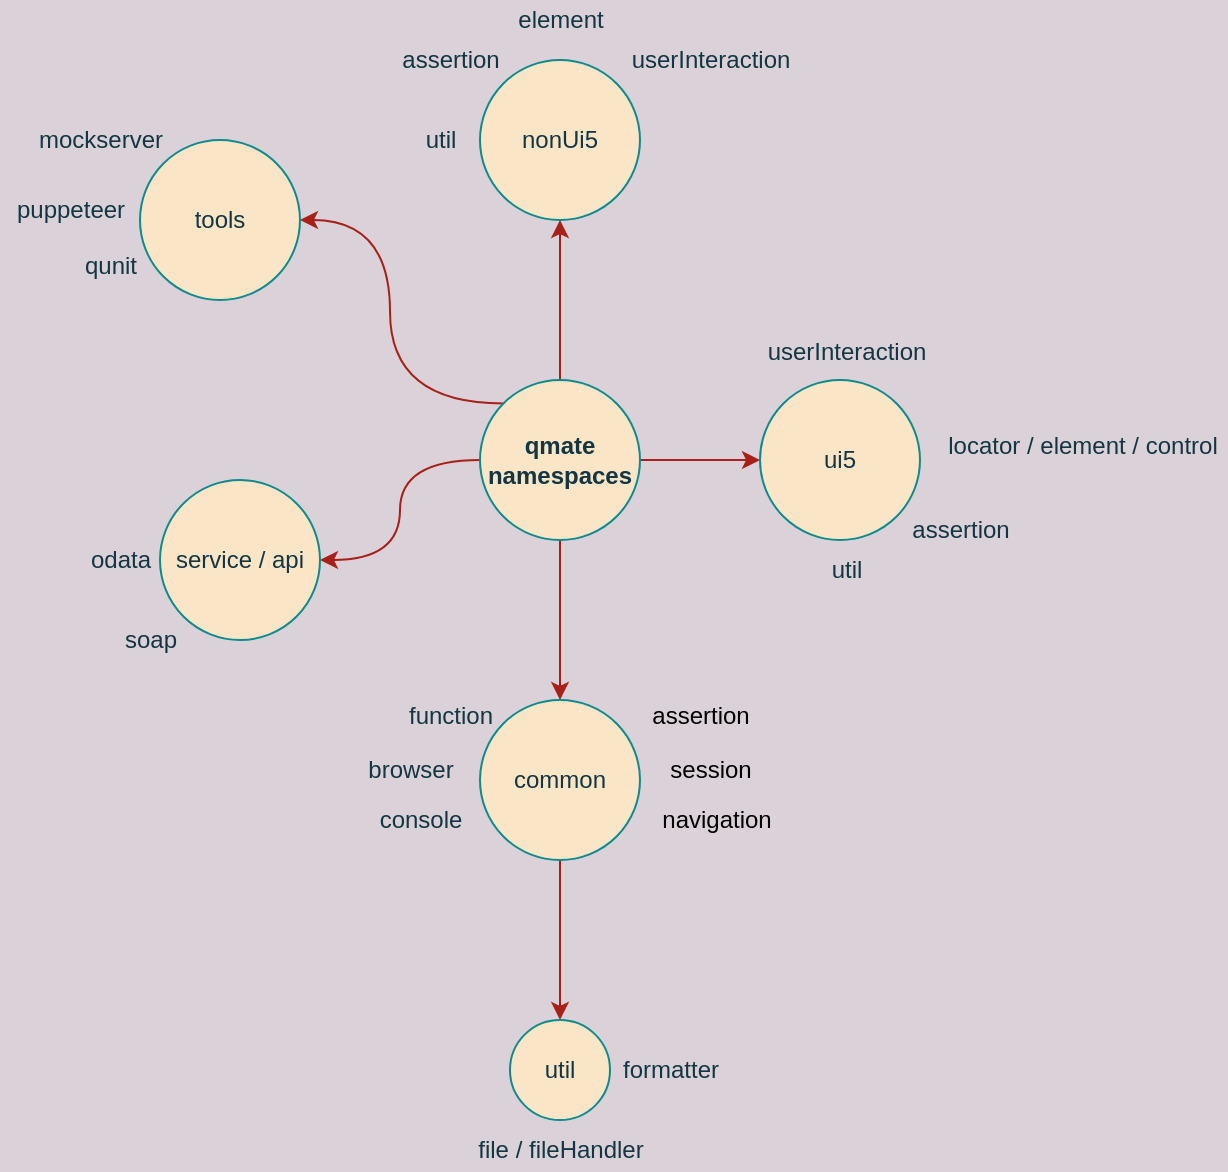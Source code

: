 <mxfile>
    <diagram id="JSFB8S6SOebOoloYSi39" name="Structure">
        <mxGraphModel dx="1140" dy="917" grid="0" gridSize="10" guides="1" tooltips="1" connect="1" arrows="1" fold="1" page="1" pageScale="1" pageWidth="850" pageHeight="1100" background="#DAD2D8" math="0" shadow="0">
            <root>
                <mxCell id="0"/>
                <mxCell id="1" parent="0"/>
                <mxCell id="11" value="" style="edgeStyle=orthogonalEdgeStyle;orthogonalLoop=1;jettySize=auto;html=1;labelBackgroundColor=#DAD2D8;strokeColor=#A8201A;fontColor=#143642;curved=1;" parent="1" source="2" target="10" edge="1">
                    <mxGeometry relative="1" as="geometry"/>
                </mxCell>
                <mxCell id="14" value="" style="edgeStyle=orthogonalEdgeStyle;orthogonalLoop=1;jettySize=auto;html=1;labelBackgroundColor=#DAD2D8;strokeColor=#A8201A;fontColor=#143642;curved=1;" parent="1" source="2" target="13" edge="1">
                    <mxGeometry relative="1" as="geometry"/>
                </mxCell>
                <mxCell id="16" value="" style="edgeStyle=orthogonalEdgeStyle;orthogonalLoop=1;jettySize=auto;html=1;labelBackgroundColor=#DAD2D8;strokeColor=#A8201A;fontColor=#143642;curved=1;" parent="1" source="2" target="15" edge="1">
                    <mxGeometry relative="1" as="geometry"/>
                </mxCell>
                <mxCell id="28" value="" style="edgeStyle=orthogonalEdgeStyle;orthogonalLoop=1;jettySize=auto;html=1;labelBackgroundColor=#DAD2D8;strokeColor=#A8201A;fontColor=#143642;curved=1;" parent="1" source="2" target="27" edge="1">
                    <mxGeometry relative="1" as="geometry"/>
                </mxCell>
                <mxCell id="50" style="edgeStyle=orthogonalEdgeStyle;orthogonalLoop=1;jettySize=auto;html=1;exitX=0;exitY=0;exitDx=0;exitDy=0;entryX=1;entryY=0.5;entryDx=0;entryDy=0;labelBackgroundColor=#DAD2D8;strokeColor=#A8201A;fontColor=#143642;curved=1;" parent="1" source="2" target="47" edge="1">
                    <mxGeometry relative="1" as="geometry"/>
                </mxCell>
                <mxCell id="2" value="qmate&lt;br&gt;namespaces" style="ellipse;whiteSpace=wrap;html=1;aspect=fixed;fillColor=#FAE5C7;strokeColor=#0F8B8D;fontColor=#143642;fontStyle=1" parent="1" vertex="1">
                    <mxGeometry x="370" y="340" width="80" height="80" as="geometry"/>
                </mxCell>
                <mxCell id="10" value="ui5" style="ellipse;whiteSpace=wrap;html=1;aspect=fixed;fillColor=#FAE5C7;strokeColor=#0F8B8D;fontColor=#143642;" parent="1" vertex="1">
                    <mxGeometry x="510" y="340" width="80" height="80" as="geometry"/>
                </mxCell>
                <mxCell id="13" value="nonUi5" style="ellipse;whiteSpace=wrap;html=1;aspect=fixed;fillColor=#FAE5C7;strokeColor=#0F8B8D;fontColor=#143642;" parent="1" vertex="1">
                    <mxGeometry x="370" y="180" width="80" height="80" as="geometry"/>
                </mxCell>
                <mxCell id="32" value="" style="edgeStyle=orthogonalEdgeStyle;orthogonalLoop=1;jettySize=auto;html=1;labelBackgroundColor=#DAD2D8;strokeColor=#A8201A;fontColor=#143642;curved=1;" parent="1" source="15" target="31" edge="1">
                    <mxGeometry relative="1" as="geometry"/>
                </mxCell>
                <mxCell id="15" value="common" style="ellipse;whiteSpace=wrap;html=1;aspect=fixed;fillColor=#FAE5C7;strokeColor=#0F8B8D;fontColor=#143642;" parent="1" vertex="1">
                    <mxGeometry x="370" y="500" width="80" height="80" as="geometry"/>
                </mxCell>
                <mxCell id="19" value="assertion" style="text;html=1;align=center;verticalAlign=middle;resizable=0;points=[];autosize=1;strokeColor=none;fontColor=#143642;" parent="1" vertex="1">
                    <mxGeometry x="580" y="405" width="60" height="20" as="geometry"/>
                </mxCell>
                <mxCell id="20" value="util" style="text;html=1;align=center;verticalAlign=middle;resizable=0;points=[];autosize=1;strokeColor=none;fontColor=#143642;" parent="1" vertex="1">
                    <mxGeometry x="538" y="425" width="30" height="20" as="geometry"/>
                </mxCell>
                <mxCell id="21" value="locator / element / control" style="text;html=1;align=center;verticalAlign=middle;resizable=0;points=[];autosize=1;strokeColor=none;fontColor=#143642;" parent="1" vertex="1">
                    <mxGeometry x="598" y="364" width="145" height="17" as="geometry"/>
                </mxCell>
                <mxCell id="22" value="element" style="text;html=1;align=center;verticalAlign=middle;resizable=0;points=[];autosize=1;strokeColor=none;fontColor=#143642;" parent="1" vertex="1">
                    <mxGeometry x="380" y="150" width="60" height="20" as="geometry"/>
                </mxCell>
                <mxCell id="23" value="assertion" style="text;html=1;align=center;verticalAlign=middle;resizable=0;points=[];autosize=1;strokeColor=none;fontColor=#143642;" parent="1" vertex="1">
                    <mxGeometry x="325" y="170" width="60" height="20" as="geometry"/>
                </mxCell>
                <mxCell id="24" value="util" style="text;html=1;align=center;verticalAlign=middle;resizable=0;points=[];autosize=1;strokeColor=none;fontColor=#143642;" parent="1" vertex="1">
                    <mxGeometry x="335" y="210" width="30" height="20" as="geometry"/>
                </mxCell>
                <mxCell id="25" value="assertion" style="text;html=1;align=center;verticalAlign=middle;resizable=0;points=[];autosize=1;strokeColor=none;fontColor=#000000;" parent="1" vertex="1">
                    <mxGeometry x="450" y="498" width="60" height="20" as="geometry"/>
                </mxCell>
                <mxCell id="27" value="service / api" style="ellipse;whiteSpace=wrap;html=1;aspect=fixed;fillColor=#FAE5C7;strokeColor=#0F8B8D;fontColor=#143642;" parent="1" vertex="1">
                    <mxGeometry x="210" y="390" width="80" height="80" as="geometry"/>
                </mxCell>
                <mxCell id="29" value="odata" style="text;html=1;align=center;verticalAlign=middle;resizable=0;points=[];autosize=1;strokeColor=none;fontColor=#143642;" parent="1" vertex="1">
                    <mxGeometry x="165" y="420" width="50" height="20" as="geometry"/>
                </mxCell>
                <mxCell id="30" value="soap" style="text;html=1;align=center;verticalAlign=middle;resizable=0;points=[];autosize=1;strokeColor=none;fontColor=#143642;" parent="1" vertex="1">
                    <mxGeometry x="185" y="460" width="40" height="20" as="geometry"/>
                </mxCell>
                <mxCell id="31" value="util" style="ellipse;whiteSpace=wrap;html=1;aspect=fixed;fillColor=#FAE5C7;strokeColor=#0F8B8D;fontColor=#143642;" parent="1" vertex="1">
                    <mxGeometry x="385" y="660" width="50" height="50" as="geometry"/>
                </mxCell>
                <mxCell id="33" value="formatter" style="text;html=1;align=center;verticalAlign=middle;resizable=0;points=[];autosize=1;strokeColor=none;fontColor=#143642;" parent="1" vertex="1">
                    <mxGeometry x="435" y="675" width="60" height="20" as="geometry"/>
                </mxCell>
                <mxCell id="34" value="navigation" style="text;html=1;align=center;verticalAlign=middle;resizable=0;points=[];autosize=1;strokeColor=none;fontColor=#000000;" parent="1" vertex="1">
                    <mxGeometry x="453" y="550" width="70" height="20" as="geometry"/>
                </mxCell>
                <mxCell id="35" value="session" style="text;html=1;align=center;verticalAlign=middle;resizable=0;points=[];autosize=1;strokeColor=none;fontColor=#000000;" parent="1" vertex="1">
                    <mxGeometry x="455" y="525" width="60" height="20" as="geometry"/>
                </mxCell>
                <mxCell id="36" value="userInteraction" style="text;html=1;align=center;verticalAlign=middle;resizable=0;points=[];autosize=1;strokeColor=none;fontColor=#143642;" parent="1" vertex="1">
                    <mxGeometry x="508" y="316" width="90" height="20" as="geometry"/>
                </mxCell>
                <mxCell id="37" value="userInteraction" style="text;html=1;align=center;verticalAlign=middle;resizable=0;points=[];autosize=1;strokeColor=none;fontColor=#143642;" parent="1" vertex="1">
                    <mxGeometry x="440" y="170" width="90" height="20" as="geometry"/>
                </mxCell>
                <mxCell id="40" value="browser" style="text;html=1;align=center;verticalAlign=middle;resizable=0;points=[];autosize=1;strokeColor=none;fontColor=#143642;" parent="1" vertex="1">
                    <mxGeometry x="305" y="525" width="60" height="20" as="geometry"/>
                </mxCell>
                <mxCell id="41" value="console" style="text;html=1;align=center;verticalAlign=middle;resizable=0;points=[];autosize=1;strokeColor=none;fontColor=#143642;" parent="1" vertex="1">
                    <mxGeometry x="310" y="550" width="60" height="20" as="geometry"/>
                </mxCell>
                <mxCell id="42" value="file / fileHandler" style="text;html=1;align=center;verticalAlign=middle;resizable=0;points=[];autosize=1;strokeColor=none;fontColor=#143642;" parent="1" vertex="1">
                    <mxGeometry x="360" y="715" width="100" height="20" as="geometry"/>
                </mxCell>
                <mxCell id="43" value="function" style="text;html=1;align=center;verticalAlign=middle;resizable=0;points=[];autosize=1;strokeColor=none;fontColor=#143642;" parent="1" vertex="1">
                    <mxGeometry x="325" y="498" width="60" height="20" as="geometry"/>
                </mxCell>
                <mxCell id="44" value="mockserver" style="text;html=1;align=center;verticalAlign=middle;resizable=0;points=[];autosize=1;strokeColor=none;fontColor=#143642;" parent="1" vertex="1">
                    <mxGeometry x="140" y="210" width="80" height="20" as="geometry"/>
                </mxCell>
                <mxCell id="47" value="tools" style="ellipse;whiteSpace=wrap;html=1;aspect=fixed;fillColor=#FAE5C7;strokeColor=#0F8B8D;fontColor=#143642;" parent="1" vertex="1">
                    <mxGeometry x="200" y="220" width="80" height="80" as="geometry"/>
                </mxCell>
                <mxCell id="48" value="puppeteer" style="text;html=1;align=center;verticalAlign=middle;resizable=0;points=[];autosize=1;strokeColor=none;fontColor=#143642;" parent="1" vertex="1">
                    <mxGeometry x="130" y="245" width="70" height="20" as="geometry"/>
                </mxCell>
                <mxCell id="49" value="qunit" style="text;html=1;align=center;verticalAlign=middle;resizable=0;points=[];autosize=1;strokeColor=none;fontColor=#143642;" parent="1" vertex="1">
                    <mxGeometry x="165" y="273" width="40" height="20" as="geometry"/>
                </mxCell>
            </root>
        </mxGraphModel>
    </diagram>
</mxfile>